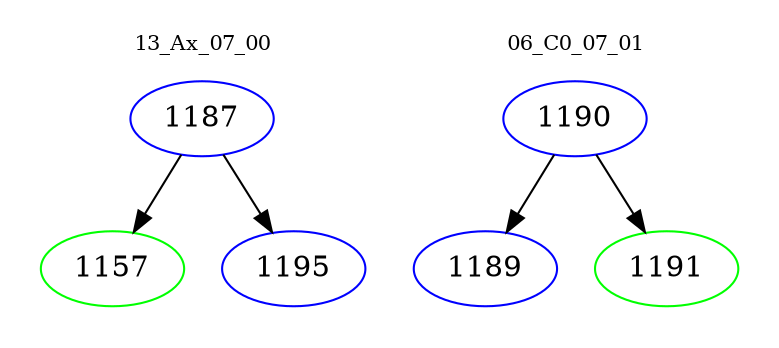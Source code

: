 digraph{
subgraph cluster_0 {
color = white
label = "13_Ax_07_00";
fontsize=10;
T0_1187 [label="1187", color="blue"]
T0_1187 -> T0_1157 [color="black"]
T0_1157 [label="1157", color="green"]
T0_1187 -> T0_1195 [color="black"]
T0_1195 [label="1195", color="blue"]
}
subgraph cluster_1 {
color = white
label = "06_C0_07_01";
fontsize=10;
T1_1190 [label="1190", color="blue"]
T1_1190 -> T1_1189 [color="black"]
T1_1189 [label="1189", color="blue"]
T1_1190 -> T1_1191 [color="black"]
T1_1191 [label="1191", color="green"]
}
}
